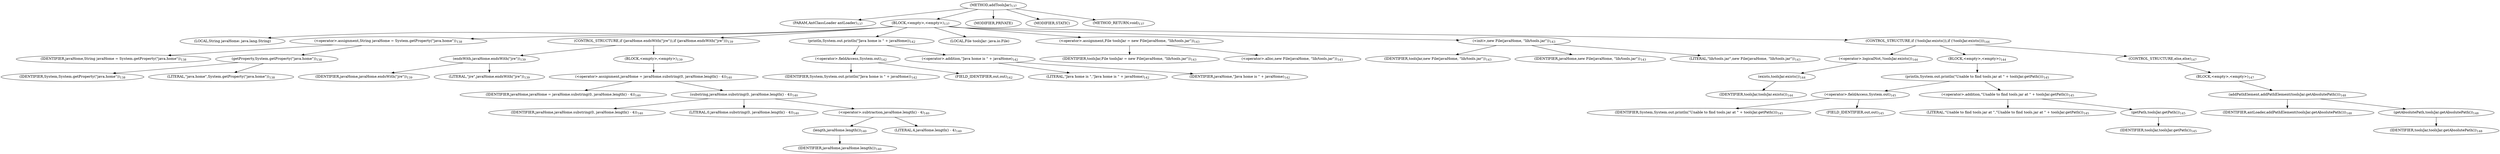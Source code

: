 digraph "addToolsJar" {  
"284" [label = <(METHOD,addToolsJar)<SUB>137</SUB>> ]
"285" [label = <(PARAM,AntClassLoader antLoader)<SUB>137</SUB>> ]
"286" [label = <(BLOCK,&lt;empty&gt;,&lt;empty&gt;)<SUB>137</SUB>> ]
"287" [label = <(LOCAL,String javaHome: java.lang.String)> ]
"288" [label = <(&lt;operator&gt;.assignment,String javaHome = System.getProperty(&quot;java.home&quot;))<SUB>138</SUB>> ]
"289" [label = <(IDENTIFIER,javaHome,String javaHome = System.getProperty(&quot;java.home&quot;))<SUB>138</SUB>> ]
"290" [label = <(getProperty,System.getProperty(&quot;java.home&quot;))<SUB>138</SUB>> ]
"291" [label = <(IDENTIFIER,System,System.getProperty(&quot;java.home&quot;))<SUB>138</SUB>> ]
"292" [label = <(LITERAL,&quot;java.home&quot;,System.getProperty(&quot;java.home&quot;))<SUB>138</SUB>> ]
"293" [label = <(CONTROL_STRUCTURE,if (javaHome.endsWith(&quot;jre&quot;)),if (javaHome.endsWith(&quot;jre&quot;)))<SUB>139</SUB>> ]
"294" [label = <(endsWith,javaHome.endsWith(&quot;jre&quot;))<SUB>139</SUB>> ]
"295" [label = <(IDENTIFIER,javaHome,javaHome.endsWith(&quot;jre&quot;))<SUB>139</SUB>> ]
"296" [label = <(LITERAL,&quot;jre&quot;,javaHome.endsWith(&quot;jre&quot;))<SUB>139</SUB>> ]
"297" [label = <(BLOCK,&lt;empty&gt;,&lt;empty&gt;)<SUB>139</SUB>> ]
"298" [label = <(&lt;operator&gt;.assignment,javaHome = javaHome.substring(0, javaHome.length() - 4))<SUB>140</SUB>> ]
"299" [label = <(IDENTIFIER,javaHome,javaHome = javaHome.substring(0, javaHome.length() - 4))<SUB>140</SUB>> ]
"300" [label = <(substring,javaHome.substring(0, javaHome.length() - 4))<SUB>140</SUB>> ]
"301" [label = <(IDENTIFIER,javaHome,javaHome.substring(0, javaHome.length() - 4))<SUB>140</SUB>> ]
"302" [label = <(LITERAL,0,javaHome.substring(0, javaHome.length() - 4))<SUB>140</SUB>> ]
"303" [label = <(&lt;operator&gt;.subtraction,javaHome.length() - 4)<SUB>140</SUB>> ]
"304" [label = <(length,javaHome.length())<SUB>140</SUB>> ]
"305" [label = <(IDENTIFIER,javaHome,javaHome.length())<SUB>140</SUB>> ]
"306" [label = <(LITERAL,4,javaHome.length() - 4)<SUB>140</SUB>> ]
"307" [label = <(println,System.out.println(&quot;Java home is &quot; + javaHome))<SUB>142</SUB>> ]
"308" [label = <(&lt;operator&gt;.fieldAccess,System.out)<SUB>142</SUB>> ]
"309" [label = <(IDENTIFIER,System,System.out.println(&quot;Java home is &quot; + javaHome))<SUB>142</SUB>> ]
"310" [label = <(FIELD_IDENTIFIER,out,out)<SUB>142</SUB>> ]
"311" [label = <(&lt;operator&gt;.addition,&quot;Java home is &quot; + javaHome)<SUB>142</SUB>> ]
"312" [label = <(LITERAL,&quot;Java home is &quot;,&quot;Java home is &quot; + javaHome)<SUB>142</SUB>> ]
"313" [label = <(IDENTIFIER,javaHome,&quot;Java home is &quot; + javaHome)<SUB>142</SUB>> ]
"28" [label = <(LOCAL,File toolsJar: java.io.File)> ]
"314" [label = <(&lt;operator&gt;.assignment,File toolsJar = new File(javaHome, &quot;lib/tools.jar&quot;))<SUB>143</SUB>> ]
"315" [label = <(IDENTIFIER,toolsJar,File toolsJar = new File(javaHome, &quot;lib/tools.jar&quot;))<SUB>143</SUB>> ]
"316" [label = <(&lt;operator&gt;.alloc,new File(javaHome, &quot;lib/tools.jar&quot;))<SUB>143</SUB>> ]
"317" [label = <(&lt;init&gt;,new File(javaHome, &quot;lib/tools.jar&quot;))<SUB>143</SUB>> ]
"27" [label = <(IDENTIFIER,toolsJar,new File(javaHome, &quot;lib/tools.jar&quot;))<SUB>143</SUB>> ]
"318" [label = <(IDENTIFIER,javaHome,new File(javaHome, &quot;lib/tools.jar&quot;))<SUB>143</SUB>> ]
"319" [label = <(LITERAL,&quot;lib/tools.jar&quot;,new File(javaHome, &quot;lib/tools.jar&quot;))<SUB>143</SUB>> ]
"320" [label = <(CONTROL_STRUCTURE,if (!toolsJar.exists()),if (!toolsJar.exists()))<SUB>144</SUB>> ]
"321" [label = <(&lt;operator&gt;.logicalNot,!toolsJar.exists())<SUB>144</SUB>> ]
"322" [label = <(exists,toolsJar.exists())<SUB>144</SUB>> ]
"323" [label = <(IDENTIFIER,toolsJar,toolsJar.exists())<SUB>144</SUB>> ]
"324" [label = <(BLOCK,&lt;empty&gt;,&lt;empty&gt;)<SUB>144</SUB>> ]
"325" [label = <(println,System.out.println(&quot;Unable to find tools.jar at &quot; + toolsJar.getPath()))<SUB>145</SUB>> ]
"326" [label = <(&lt;operator&gt;.fieldAccess,System.out)<SUB>145</SUB>> ]
"327" [label = <(IDENTIFIER,System,System.out.println(&quot;Unable to find tools.jar at &quot; + toolsJar.getPath()))<SUB>145</SUB>> ]
"328" [label = <(FIELD_IDENTIFIER,out,out)<SUB>145</SUB>> ]
"329" [label = <(&lt;operator&gt;.addition,&quot;Unable to find tools.jar at &quot; + toolsJar.getPath())<SUB>145</SUB>> ]
"330" [label = <(LITERAL,&quot;Unable to find tools.jar at &quot;,&quot;Unable to find tools.jar at &quot; + toolsJar.getPath())<SUB>145</SUB>> ]
"331" [label = <(getPath,toolsJar.getPath())<SUB>145</SUB>> ]
"332" [label = <(IDENTIFIER,toolsJar,toolsJar.getPath())<SUB>145</SUB>> ]
"333" [label = <(CONTROL_STRUCTURE,else,else)<SUB>147</SUB>> ]
"334" [label = <(BLOCK,&lt;empty&gt;,&lt;empty&gt;)<SUB>147</SUB>> ]
"335" [label = <(addPathElement,addPathElement(toolsJar.getAbsolutePath()))<SUB>148</SUB>> ]
"336" [label = <(IDENTIFIER,antLoader,addPathElement(toolsJar.getAbsolutePath()))<SUB>148</SUB>> ]
"337" [label = <(getAbsolutePath,toolsJar.getAbsolutePath())<SUB>148</SUB>> ]
"338" [label = <(IDENTIFIER,toolsJar,toolsJar.getAbsolutePath())<SUB>148</SUB>> ]
"339" [label = <(MODIFIER,PRIVATE)> ]
"340" [label = <(MODIFIER,STATIC)> ]
"341" [label = <(METHOD_RETURN,void)<SUB>137</SUB>> ]
  "284" -> "285" 
  "284" -> "286" 
  "284" -> "339" 
  "284" -> "340" 
  "284" -> "341" 
  "286" -> "287" 
  "286" -> "288" 
  "286" -> "293" 
  "286" -> "307" 
  "286" -> "28" 
  "286" -> "314" 
  "286" -> "317" 
  "286" -> "320" 
  "288" -> "289" 
  "288" -> "290" 
  "290" -> "291" 
  "290" -> "292" 
  "293" -> "294" 
  "293" -> "297" 
  "294" -> "295" 
  "294" -> "296" 
  "297" -> "298" 
  "298" -> "299" 
  "298" -> "300" 
  "300" -> "301" 
  "300" -> "302" 
  "300" -> "303" 
  "303" -> "304" 
  "303" -> "306" 
  "304" -> "305" 
  "307" -> "308" 
  "307" -> "311" 
  "308" -> "309" 
  "308" -> "310" 
  "311" -> "312" 
  "311" -> "313" 
  "314" -> "315" 
  "314" -> "316" 
  "317" -> "27" 
  "317" -> "318" 
  "317" -> "319" 
  "320" -> "321" 
  "320" -> "324" 
  "320" -> "333" 
  "321" -> "322" 
  "322" -> "323" 
  "324" -> "325" 
  "325" -> "326" 
  "325" -> "329" 
  "326" -> "327" 
  "326" -> "328" 
  "329" -> "330" 
  "329" -> "331" 
  "331" -> "332" 
  "333" -> "334" 
  "334" -> "335" 
  "335" -> "336" 
  "335" -> "337" 
  "337" -> "338" 
}
